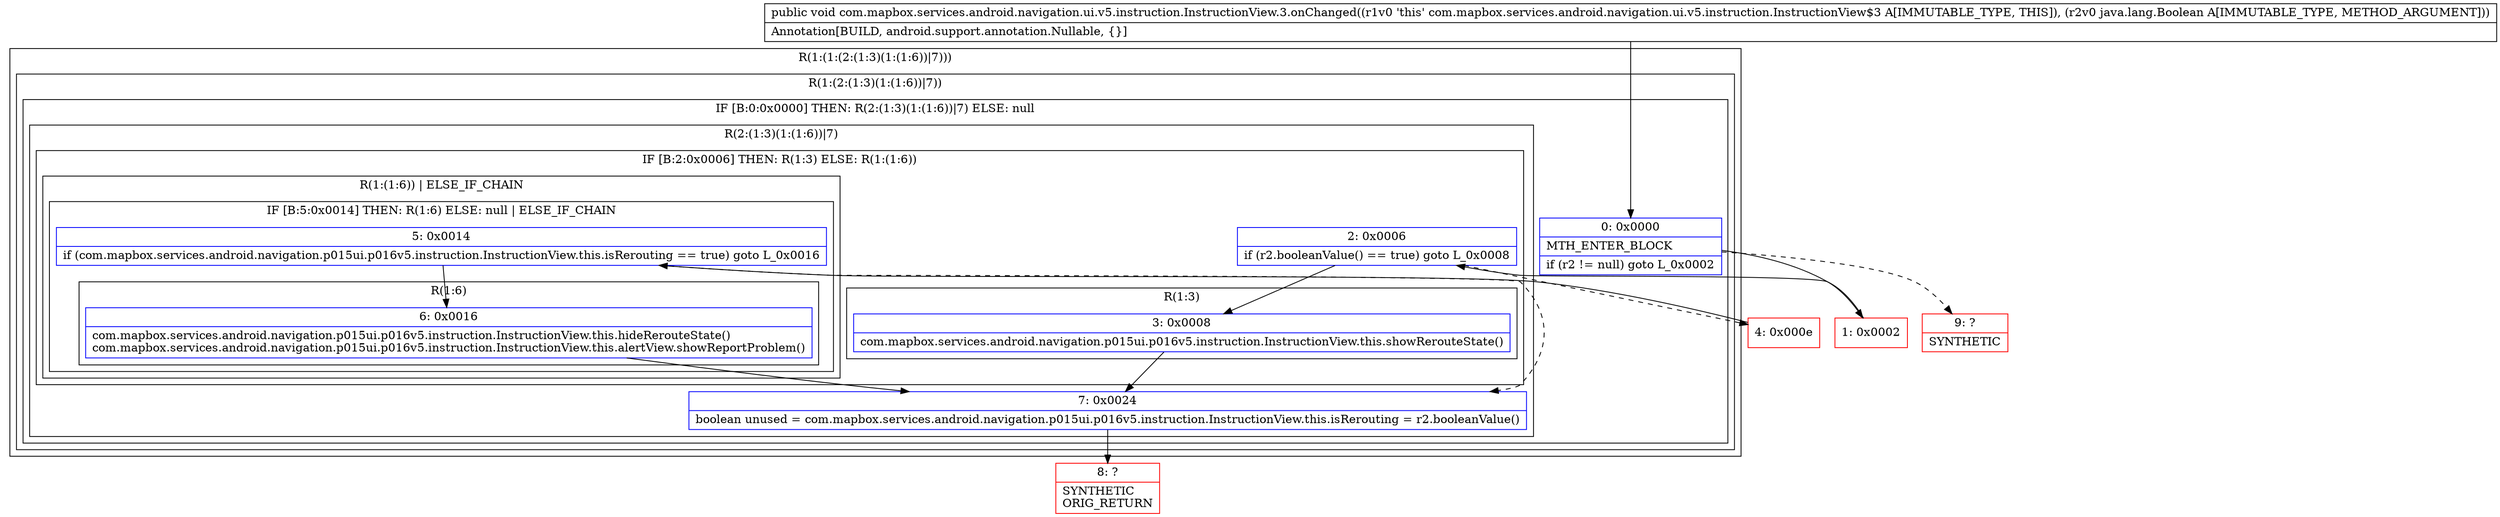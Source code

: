 digraph "CFG forcom.mapbox.services.android.navigation.ui.v5.instruction.InstructionView.3.onChanged(Ljava\/lang\/Boolean;)V" {
subgraph cluster_Region_610495059 {
label = "R(1:(1:(2:(1:3)(1:(1:6))|7)))";
node [shape=record,color=blue];
subgraph cluster_Region_1635938121 {
label = "R(1:(2:(1:3)(1:(1:6))|7))";
node [shape=record,color=blue];
subgraph cluster_IfRegion_1002443454 {
label = "IF [B:0:0x0000] THEN: R(2:(1:3)(1:(1:6))|7) ELSE: null";
node [shape=record,color=blue];
Node_0 [shape=record,label="{0\:\ 0x0000|MTH_ENTER_BLOCK\l|if (r2 != null) goto L_0x0002\l}"];
subgraph cluster_Region_612238312 {
label = "R(2:(1:3)(1:(1:6))|7)";
node [shape=record,color=blue];
subgraph cluster_IfRegion_468763846 {
label = "IF [B:2:0x0006] THEN: R(1:3) ELSE: R(1:(1:6))";
node [shape=record,color=blue];
Node_2 [shape=record,label="{2\:\ 0x0006|if (r2.booleanValue() == true) goto L_0x0008\l}"];
subgraph cluster_Region_1777993942 {
label = "R(1:3)";
node [shape=record,color=blue];
Node_3 [shape=record,label="{3\:\ 0x0008|com.mapbox.services.android.navigation.p015ui.p016v5.instruction.InstructionView.this.showRerouteState()\l}"];
}
subgraph cluster_Region_1385476789 {
label = "R(1:(1:6)) | ELSE_IF_CHAIN\l";
node [shape=record,color=blue];
subgraph cluster_IfRegion_102865484 {
label = "IF [B:5:0x0014] THEN: R(1:6) ELSE: null | ELSE_IF_CHAIN\l";
node [shape=record,color=blue];
Node_5 [shape=record,label="{5\:\ 0x0014|if (com.mapbox.services.android.navigation.p015ui.p016v5.instruction.InstructionView.this.isRerouting == true) goto L_0x0016\l}"];
subgraph cluster_Region_468363450 {
label = "R(1:6)";
node [shape=record,color=blue];
Node_6 [shape=record,label="{6\:\ 0x0016|com.mapbox.services.android.navigation.p015ui.p016v5.instruction.InstructionView.this.hideRerouteState()\lcom.mapbox.services.android.navigation.p015ui.p016v5.instruction.InstructionView.this.alertView.showReportProblem()\l}"];
}
}
}
}
Node_7 [shape=record,label="{7\:\ 0x0024|boolean unused = com.mapbox.services.android.navigation.p015ui.p016v5.instruction.InstructionView.this.isRerouting = r2.booleanValue()\l}"];
}
}
}
}
Node_1 [shape=record,color=red,label="{1\:\ 0x0002}"];
Node_4 [shape=record,color=red,label="{4\:\ 0x000e}"];
Node_8 [shape=record,color=red,label="{8\:\ ?|SYNTHETIC\lORIG_RETURN\l}"];
Node_9 [shape=record,color=red,label="{9\:\ ?|SYNTHETIC\l}"];
MethodNode[shape=record,label="{public void com.mapbox.services.android.navigation.ui.v5.instruction.InstructionView.3.onChanged((r1v0 'this' com.mapbox.services.android.navigation.ui.v5.instruction.InstructionView$3 A[IMMUTABLE_TYPE, THIS]), (r2v0 java.lang.Boolean A[IMMUTABLE_TYPE, METHOD_ARGUMENT]))  | Annotation[BUILD, android.support.annotation.Nullable, \{\}]\l}"];
MethodNode -> Node_0;
Node_0 -> Node_1;
Node_0 -> Node_9[style=dashed];
Node_2 -> Node_3;
Node_2 -> Node_4[style=dashed];
Node_3 -> Node_7;
Node_5 -> Node_6;
Node_5 -> Node_7[style=dashed];
Node_6 -> Node_7;
Node_7 -> Node_8;
Node_1 -> Node_2;
Node_4 -> Node_5;
}

